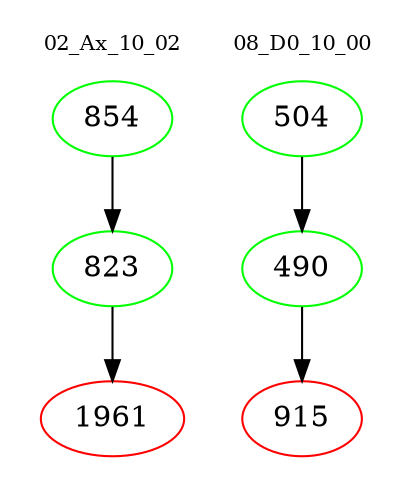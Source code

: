 digraph{
subgraph cluster_0 {
color = white
label = "02_Ax_10_02";
fontsize=10;
T0_854 [label="854", color="green"]
T0_854 -> T0_823 [color="black"]
T0_823 [label="823", color="green"]
T0_823 -> T0_1961 [color="black"]
T0_1961 [label="1961", color="red"]
}
subgraph cluster_1 {
color = white
label = "08_D0_10_00";
fontsize=10;
T1_504 [label="504", color="green"]
T1_504 -> T1_490 [color="black"]
T1_490 [label="490", color="green"]
T1_490 -> T1_915 [color="black"]
T1_915 [label="915", color="red"]
}
}
